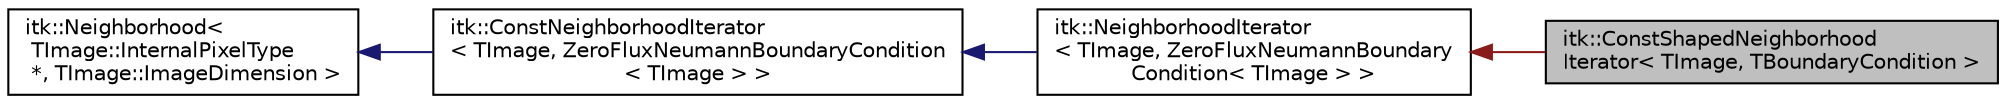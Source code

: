 digraph "itk::ConstShapedNeighborhoodIterator&lt; TImage, TBoundaryCondition &gt;"
{
 // LATEX_PDF_SIZE
  edge [fontname="Helvetica",fontsize="10",labelfontname="Helvetica",labelfontsize="10"];
  node [fontname="Helvetica",fontsize="10",shape=record];
  rankdir="LR";
  Node1 [label="itk::ConstShapedNeighborhood\lIterator\< TImage, TBoundaryCondition \>",height=0.2,width=0.4,color="black", fillcolor="grey75", style="filled", fontcolor="black",tooltip="Const version of ShapedNeighborhoodIterator, defining iteration of a local N-dimensional neighborhood..."];
  Node2 -> Node1 [dir="back",color="firebrick4",fontsize="10",style="solid",fontname="Helvetica"];
  Node2 [label="itk::NeighborhoodIterator\l\< TImage, ZeroFluxNeumannBoundary\lCondition\< TImage \> \>",height=0.2,width=0.4,color="black", fillcolor="white", style="filled",URL="$classitk_1_1NeighborhoodIterator.html",tooltip=" "];
  Node3 -> Node2 [dir="back",color="midnightblue",fontsize="10",style="solid",fontname="Helvetica"];
  Node3 [label="itk::ConstNeighborhoodIterator\l\< TImage, ZeroFluxNeumannBoundaryCondition\l\< TImage \> \>",height=0.2,width=0.4,color="black", fillcolor="white", style="filled",URL="$classitk_1_1ConstNeighborhoodIterator.html",tooltip=" "];
  Node4 -> Node3 [dir="back",color="midnightblue",fontsize="10",style="solid",fontname="Helvetica"];
  Node4 [label="itk::Neighborhood\<\l TImage::InternalPixelType\l *, TImage::ImageDimension \>",height=0.2,width=0.4,color="black", fillcolor="white", style="filled",URL="$classitk_1_1Neighborhood.html",tooltip=" "];
}
